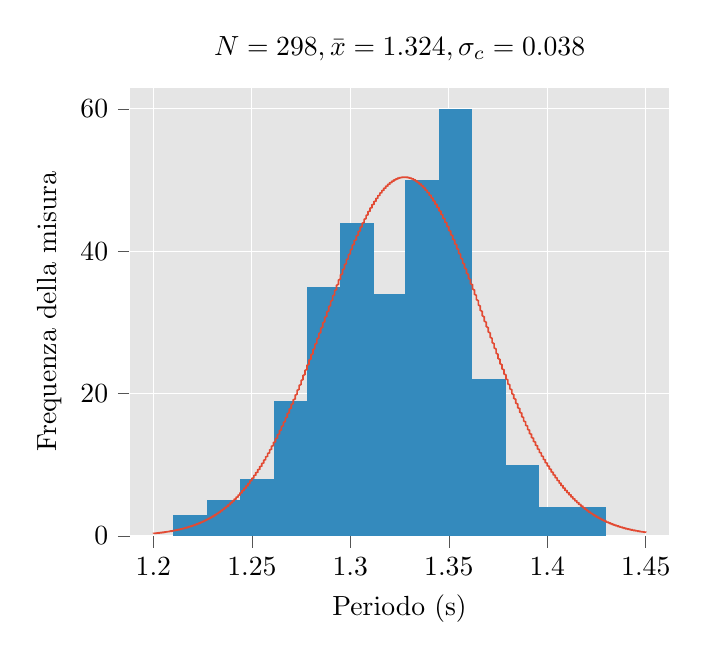 % This file was created by tikzplotlib v0.9.1.
\begin{tikzpicture}

\definecolor{color0}{rgb}{0.204,0.541,0.741}
\definecolor{color1}{rgb}{0.886,0.29,0.2}

\begin{axis}[
axis background/.style={fill=white!89.804!black},
axis line style={white},
tick align=outside,
tick pos=left,
title={\(\displaystyle N=298, \bar{x}=1.324, \sigma_c=0.038\)},
x grid style={white},
xlabel={Periodo (s)},
xmajorgrids,
xmin=1.188, xmax=1.462,
xtick style={color=white!33.333!black},
y grid style={white},
ylabel={Frequenza della misura},
ymajorgrids,
ymin=0, ymax=63,
ytick style={color=white!33.333!black}
]
\draw[draw=none,fill=color0,very thin] (axis cs:1.21,0) rectangle (axis cs:1.227,3);
\draw[draw=none,fill=color0,very thin] (axis cs:1.227,0) rectangle (axis cs:1.244,5);
\draw[draw=none,fill=color0,very thin] (axis cs:1.244,0) rectangle (axis cs:1.261,8);
\draw[draw=none,fill=color0,very thin] (axis cs:1.261,0) rectangle (axis cs:1.278,19);
\draw[draw=none,fill=color0,very thin] (axis cs:1.278,0) rectangle (axis cs:1.295,35);
\draw[draw=none,fill=color0,very thin] (axis cs:1.295,0) rectangle (axis cs:1.312,44);
\draw[draw=none,fill=color0,very thin] (axis cs:1.312,0) rectangle (axis cs:1.328,34);
\draw[draw=none,fill=color0,very thin] (axis cs:1.328,0) rectangle (axis cs:1.345,50);
\draw[draw=none,fill=color0,very thin] (axis cs:1.345,0) rectangle (axis cs:1.362,60);
\draw[draw=none,fill=color0,very thin] (axis cs:1.362,0) rectangle (axis cs:1.379,22);
\draw[draw=none,fill=color0,very thin] (axis cs:1.379,0) rectangle (axis cs:1.396,10);
\draw[draw=none,fill=color0,very thin] (axis cs:1.396,0) rectangle (axis cs:1.413,4);
\draw[draw=none,fill=color0,very thin] (axis cs:1.413,0) rectangle (axis cs:1.43,4);
\addplot [semithick, color1]
table {%
1.2 0.342
1.2 0.348
1.201 0.355
1.201 0.362
1.201 0.369
1.201 0.377
1.202 0.384
1.202 0.391
1.202 0.399
1.202 0.407
1.203 0.415
1.203 0.423
1.203 0.431
1.203 0.439
1.204 0.448
1.204 0.456
1.204 0.465
1.204 0.474
1.205 0.483
1.205 0.492
1.205 0.502
1.205 0.511
1.206 0.521
1.206 0.531
1.206 0.541
1.206 0.551
1.207 0.561
1.207 0.572
1.207 0.583
1.207 0.593
1.208 0.604
1.208 0.616
1.208 0.627
1.208 0.639
1.209 0.651
1.209 0.663
1.209 0.675
1.209 0.687
1.21 0.7
1.21 0.712
1.21 0.725
1.21 0.739
1.211 0.752
1.211 0.766
1.211 0.78
1.211 0.794
1.212 0.808
1.212 0.822
1.212 0.837
1.212 0.852
1.213 0.867
1.213 0.883
1.213 0.899
1.213 0.914
1.214 0.931
1.214 0.947
1.214 0.964
1.214 0.981
1.215 0.998
1.215 1.015
1.215 1.033
1.215 1.051
1.216 1.069
1.216 1.088
1.216 1.107
1.216 1.126
1.217 1.145
1.217 1.165
1.217 1.185
1.217 1.205
1.218 1.226
1.218 1.247
1.218 1.268
1.218 1.289
1.219 1.311
1.219 1.333
1.219 1.356
1.219 1.378
1.22 1.401
1.22 1.425
1.22 1.449
1.22 1.473
1.221 1.497
1.221 1.522
1.221 1.547
1.221 1.573
1.222 1.598
1.222 1.625
1.222 1.651
1.222 1.678
1.223 1.706
1.223 1.733
1.223 1.761
1.223 1.79
1.224 1.819
1.224 1.848
1.224 1.878
1.224 1.908
1.225 1.938
1.225 1.969
1.225 2.0
1.225 2.032
1.226 2.064
1.226 2.097
1.226 2.13
1.226 2.163
1.227 2.197
1.227 2.231
1.227 2.266
1.227 2.301
1.228 2.337
1.228 2.373
1.228 2.41
1.228 2.447
1.229 2.484
1.229 2.523
1.229 2.561
1.229 2.6
1.23 2.64
1.23 2.68
1.23 2.72
1.23 2.761
1.231 2.803
1.231 2.845
1.231 2.887
1.231 2.93
1.232 2.974
1.232 3.018
1.232 3.063
1.232 3.108
1.233 3.154
1.233 3.2
1.233 3.247
1.233 3.294
1.234 3.342
1.234 3.391
1.234 3.44
1.234 3.49
1.235 3.54
1.235 3.591
1.235 3.642
1.235 3.694
1.236 3.747
1.236 3.8
1.236 3.854
1.236 3.909
1.237 3.964
1.237 4.019
1.237 4.076
1.237 4.133
1.238 4.19
1.238 4.249
1.238 4.308
1.238 4.367
1.239 4.427
1.239 4.488
1.239 4.55
1.239 4.612
1.24 4.675
1.24 4.738
1.24 4.803
1.24 4.868
1.241 4.933
1.241 5.0
1.241 5.067
1.241 5.134
1.242 5.203
1.242 5.272
1.242 5.342
1.242 5.412
1.243 5.483
1.243 5.555
1.243 5.628
1.243 5.701
1.244 5.776
1.244 5.85
1.244 5.926
1.244 6.003
1.245 6.08
1.245 6.158
1.245 6.236
1.245 6.316
1.246 6.396
1.246 6.477
1.246 6.559
1.246 6.641
1.247 6.724
1.247 6.808
1.247 6.893
1.247 6.979
1.248 7.065
1.248 7.153
1.248 7.241
1.248 7.33
1.249 7.419
1.249 7.51
1.249 7.601
1.249 7.693
1.25 7.786
1.25 7.88
1.25 7.974
1.25 8.07
1.251 8.166
1.251 8.263
1.251 8.361
1.251 8.459
1.252 8.559
1.252 8.659
1.252 8.76
1.252 8.862
1.253 8.965
1.253 9.069
1.253 9.174
1.253 9.279
1.254 9.385
1.254 9.492
1.254 9.6
1.254 9.709
1.255 9.819
1.255 9.929
1.255 10.041
1.255 10.153
1.256 10.266
1.256 10.38
1.256 10.495
1.256 10.611
1.257 10.727
1.257 10.845
1.257 10.963
1.257 11.082
1.258 11.202
1.258 11.323
1.258 11.445
1.258 11.568
1.259 11.691
1.259 11.815
1.259 11.941
1.259 12.067
1.26 12.194
1.26 12.321
1.26 12.45
1.26 12.58
1.261 12.71
1.261 12.841
1.261 12.973
1.261 13.106
1.262 13.24
1.262 13.375
1.262 13.51
1.262 13.647
1.263 13.784
1.263 13.922
1.263 14.061
1.263 14.2
1.264 14.341
1.264 14.482
1.264 14.625
1.264 14.768
1.265 14.912
1.265 15.056
1.265 15.202
1.265 15.348
1.266 15.495
1.266 15.643
1.266 15.792
1.266 15.942
1.267 16.092
1.267 16.243
1.267 16.395
1.267 16.548
1.268 16.702
1.268 16.856
1.268 17.011
1.268 17.167
1.269 17.323
1.269 17.481
1.269 17.639
1.269 17.798
1.27 17.957
1.27 18.118
1.27 18.279
1.27 18.44
1.271 18.603
1.271 18.766
1.271 18.93
1.271 19.095
1.272 19.26
1.272 19.426
1.272 19.593
1.272 19.76
1.273 19.928
1.273 20.097
1.273 20.266
1.273 20.436
1.274 20.606
1.274 20.778
1.274 20.95
1.274 21.122
1.275 21.295
1.275 21.469
1.275 21.643
1.275 21.818
1.276 21.993
1.276 22.169
1.276 22.345
1.276 22.522
1.277 22.7
1.277 22.878
1.277 23.056
1.277 23.235
1.278 23.415
1.278 23.595
1.278 23.775
1.278 23.956
1.279 24.138
1.279 24.32
1.279 24.502
1.279 24.685
1.28 24.868
1.28 25.051
1.28 25.235
1.28 25.419
1.281 25.604
1.281 25.789
1.281 25.974
1.281 26.16
1.282 26.346
1.282 26.532
1.282 26.718
1.282 26.905
1.283 27.092
1.283 27.28
1.283 27.467
1.283 27.655
1.284 27.843
1.284 28.031
1.284 28.219
1.284 28.408
1.285 28.597
1.285 28.786
1.285 28.975
1.285 29.164
1.286 29.353
1.286 29.542
1.286 29.732
1.286 29.921
1.287 30.111
1.287 30.3
1.287 30.49
1.287 30.679
1.288 30.869
1.288 31.058
1.288 31.248
1.288 31.437
1.289 31.627
1.289 31.816
1.289 32.005
1.289 32.194
1.29 32.383
1.29 32.572
1.29 32.761
1.29 32.949
1.291 33.137
1.291 33.325
1.291 33.513
1.291 33.701
1.292 33.888
1.292 34.075
1.292 34.262
1.292 34.449
1.293 34.635
1.293 34.821
1.293 35.006
1.293 35.191
1.294 35.376
1.294 35.561
1.294 35.745
1.294 35.928
1.295 36.111
1.295 36.294
1.295 36.476
1.295 36.658
1.296 36.839
1.296 37.019
1.296 37.2
1.296 37.379
1.297 37.558
1.297 37.736
1.297 37.914
1.297 38.091
1.298 38.268
1.298 38.443
1.298 38.619
1.298 38.793
1.299 38.967
1.299 39.14
1.299 39.312
1.299 39.483
1.3 39.654
1.3 39.824
1.3 39.993
1.3 40.161
1.301 40.329
1.301 40.495
1.301 40.661
1.301 40.826
1.302 40.99
1.302 41.153
1.302 41.315
1.302 41.476
1.303 41.636
1.303 41.795
1.303 41.953
1.303 42.11
1.304 42.267
1.304 42.422
1.304 42.575
1.304 42.728
1.305 42.88
1.305 43.031
1.305 43.18
1.305 43.329
1.306 43.476
1.306 43.622
1.306 43.767
1.306 43.91
1.307 44.053
1.307 44.194
1.307 44.334
1.307 44.472
1.308 44.61
1.308 44.746
1.308 44.881
1.308 45.014
1.309 45.146
1.309 45.277
1.309 45.406
1.309 45.534
1.31 45.661
1.31 45.786
1.31 45.91
1.31 46.032
1.311 46.153
1.311 46.273
1.311 46.391
1.311 46.507
1.312 46.622
1.312 46.735
1.312 46.847
1.312 46.958
1.313 47.067
1.313 47.174
1.313 47.28
1.313 47.384
1.314 47.486
1.314 47.587
1.314 47.687
1.314 47.784
1.315 47.88
1.315 47.975
1.315 48.067
1.315 48.158
1.316 48.248
1.316 48.335
1.316 48.421
1.316 48.506
1.317 48.588
1.317 48.669
1.317 48.748
1.317 48.825
1.318 48.901
1.318 48.975
1.318 49.047
1.318 49.117
1.319 49.185
1.319 49.252
1.319 49.317
1.319 49.38
1.32 49.441
1.32 49.501
1.32 49.558
1.32 49.614
1.321 49.668
1.321 49.72
1.321 49.77
1.321 49.818
1.322 49.865
1.322 49.909
1.322 49.952
1.322 49.993
1.323 50.031
1.323 50.068
1.323 50.104
1.323 50.137
1.324 50.168
1.324 50.197
1.324 50.225
1.324 50.25
1.325 50.274
1.325 50.296
1.325 50.315
1.325 50.333
1.326 50.349
1.326 50.363
1.326 50.375
1.326 50.385
1.327 50.394
1.327 50.4
1.327 50.404
1.327 50.407
1.328 50.407
1.328 50.405
1.328 50.402
1.328 50.397
1.329 50.389
1.329 50.38
1.329 50.369
1.329 50.356
1.33 50.341
1.33 50.324
1.33 50.305
1.33 50.284
1.331 50.261
1.331 50.237
1.331 50.21
1.331 50.182
1.332 50.151
1.332 50.119
1.332 50.085
1.332 50.048
1.333 50.01
1.333 49.97
1.333 49.929
1.333 49.885
1.334 49.839
1.334 49.792
1.334 49.743
1.334 49.691
1.335 49.638
1.335 49.584
1.335 49.527
1.335 49.468
1.336 49.408
1.336 49.346
1.336 49.282
1.336 49.216
1.337 49.148
1.337 49.079
1.337 49.008
1.337 48.935
1.338 48.86
1.338 48.783
1.338 48.705
1.338 48.625
1.339 48.543
1.339 48.46
1.339 48.375
1.339 48.288
1.34 48.199
1.34 48.109
1.34 48.017
1.34 47.923
1.341 47.828
1.341 47.731
1.341 47.632
1.341 47.532
1.342 47.43
1.342 47.327
1.342 47.222
1.342 47.115
1.343 47.007
1.343 46.898
1.343 46.786
1.343 46.674
1.344 46.559
1.344 46.443
1.344 46.326
1.344 46.207
1.345 46.087
1.345 45.965
1.345 45.842
1.345 45.718
1.346 45.592
1.346 45.464
1.346 45.336
1.346 45.206
1.347 45.074
1.347 44.941
1.347 44.807
1.347 44.672
1.348 44.535
1.348 44.397
1.348 44.257
1.348 44.117
1.349 43.975
1.349 43.832
1.349 43.688
1.349 43.542
1.35 43.395
1.35 43.248
1.35 43.099
1.35 42.948
1.351 42.797
1.351 42.645
1.351 42.491
1.351 42.337
1.352 42.181
1.352 42.025
1.352 41.867
1.352 41.708
1.353 41.549
1.353 41.388
1.353 41.226
1.353 41.064
1.354 40.9
1.354 40.736
1.354 40.571
1.354 40.404
1.355 40.237
1.355 40.069
1.355 39.901
1.355 39.731
1.356 39.561
1.356 39.39
1.356 39.218
1.356 39.045
1.357 38.872
1.357 38.698
1.357 38.523
1.357 38.347
1.358 38.171
1.358 37.994
1.358 37.817
1.358 37.639
1.359 37.46
1.359 37.281
1.359 37.101
1.359 36.921
1.36 36.74
1.36 36.558
1.36 36.376
1.36 36.194
1.361 36.011
1.361 35.828
1.361 35.644
1.361 35.46
1.362 35.275
1.362 35.09
1.362 34.905
1.362 34.719
1.363 34.533
1.363 34.347
1.363 34.16
1.363 33.973
1.364 33.786
1.364 33.598
1.364 33.41
1.364 33.222
1.365 33.034
1.365 32.846
1.365 32.657
1.365 32.469
1.366 32.28
1.366 32.091
1.366 31.901
1.366 31.712
1.367 31.523
1.367 31.333
1.367 31.144
1.367 30.954
1.368 30.765
1.368 30.575
1.368 30.386
1.368 30.196
1.369 30.007
1.369 29.817
1.369 29.628
1.369 29.439
1.37 29.249
1.37 29.06
1.37 28.871
1.37 28.682
1.371 28.493
1.371 28.305
1.371 28.116
1.371 27.928
1.372 27.74
1.372 27.552
1.372 27.364
1.372 27.177
1.373 26.99
1.373 26.803
1.373 26.616
1.373 26.43
1.374 26.244
1.374 26.058
1.374 25.873
1.374 25.688
1.375 25.503
1.375 25.318
1.375 25.134
1.375 24.951
1.376 24.767
1.376 24.585
1.376 24.402
1.376 24.22
1.377 24.038
1.377 23.857
1.377 23.677
1.377 23.496
1.378 23.317
1.378 23.137
1.378 22.959
1.378 22.78
1.379 22.603
1.379 22.425
1.379 22.249
1.379 22.072
1.38 21.897
1.38 21.722
1.38 21.547
1.38 21.373
1.381 21.2
1.381 21.027
1.381 20.855
1.381 20.684
1.382 20.513
1.382 20.343
1.382 20.173
1.382 20.004
1.383 19.836
1.383 19.668
1.383 19.501
1.383 19.335
1.384 19.169
1.384 19.004
1.384 18.84
1.384 18.677
1.385 18.514
1.385 18.352
1.385 18.19
1.385 18.03
1.386 17.87
1.386 17.711
1.386 17.552
1.386 17.394
1.387 17.237
1.387 17.081
1.387 16.926
1.387 16.771
1.388 16.617
1.388 16.464
1.388 16.312
1.388 16.16
1.389 16.01
1.389 15.86
1.389 15.711
1.389 15.562
1.39 15.415
1.39 15.268
1.39 15.122
1.39 14.977
1.391 14.833
1.391 14.689
1.391 14.547
1.391 14.405
1.392 14.264
1.392 14.124
1.392 13.985
1.392 13.846
1.393 13.709
1.393 13.572
1.393 13.436
1.393 13.301
1.394 13.167
1.394 13.033
1.394 12.901
1.394 12.769
1.395 12.638
1.395 12.509
1.395 12.379
1.395 12.251
1.396 12.124
1.396 11.997
1.396 11.872
1.396 11.747
1.397 11.623
1.397 11.5
1.397 11.378
1.397 11.257
1.398 11.136
1.398 11.017
1.398 10.898
1.398 10.78
1.399 10.663
1.399 10.547
1.399 10.432
1.399 10.318
1.4 10.204
1.4 10.091
1.4 9.98
1.4 9.869
1.401 9.759
1.401 9.649
1.401 9.541
1.401 9.434
1.402 9.327
1.402 9.221
1.402 9.116
1.402 9.012
1.403 8.909
1.403 8.806
1.403 8.705
1.403 8.604
1.404 8.504
1.404 8.405
1.404 8.307
1.404 8.209
1.405 8.113
1.405 8.017
1.405 7.922
1.405 7.828
1.406 7.735
1.406 7.642
1.406 7.551
1.406 7.46
1.407 7.37
1.407 7.281
1.407 7.192
1.407 7.105
1.408 7.018
1.408 6.932
1.408 6.847
1.408 6.762
1.409 6.679
1.409 6.596
1.409 6.514
1.409 6.432
1.41 6.352
1.41 6.272
1.41 6.193
1.41 6.115
1.411 6.037
1.411 5.961
1.411 5.885
1.411 5.809
1.412 5.735
1.412 5.661
1.412 5.588
1.412 5.516
1.413 5.444
1.413 5.373
1.413 5.303
1.413 5.234
1.414 5.165
1.414 5.097
1.414 5.03
1.414 4.963
1.415 4.897
1.415 4.832
1.415 4.767
1.415 4.704
1.416 4.64
1.416 4.578
1.416 4.516
1.416 4.455
1.417 4.394
1.417 4.335
1.417 4.275
1.417 4.217
1.418 4.159
1.418 4.102
1.418 4.045
1.418 3.989
1.419 3.933
1.419 3.879
1.419 3.825
1.419 3.771
1.42 3.718
1.42 3.666
1.42 3.614
1.42 3.563
1.421 3.512
1.421 3.462
1.421 3.413
1.421 3.364
1.422 3.316
1.422 3.268
1.422 3.221
1.422 3.174
1.423 3.128
1.423 3.083
1.423 3.038
1.423 2.994
1.424 2.95
1.424 2.907
1.424 2.864
1.424 2.822
1.425 2.78
1.425 2.739
1.425 2.698
1.425 2.658
1.426 2.618
1.426 2.579
1.426 2.54
1.426 2.502
1.427 2.464
1.427 2.427
1.427 2.39
1.427 2.353
1.428 2.317
1.428 2.282
1.428 2.247
1.428 2.213
1.429 2.178
1.429 2.145
1.429 2.112
1.429 2.079
1.43 2.047
1.43 2.015
1.43 1.983
1.43 1.952
1.431 1.921
1.431 1.891
1.431 1.861
1.431 1.832
1.432 1.803
1.432 1.774
1.432 1.746
1.432 1.718
1.433 1.691
1.433 1.663
1.433 1.637
1.433 1.61
1.434 1.584
1.434 1.559
1.434 1.533
1.434 1.508
1.435 1.484
1.435 1.459
1.435 1.436
1.435 1.412
1.436 1.389
1.436 1.366
1.436 1.343
1.436 1.321
1.437 1.299
1.437 1.277
1.437 1.256
1.437 1.235
1.438 1.214
1.438 1.194
1.438 1.174
1.438 1.154
1.439 1.135
1.439 1.115
1.439 1.096
1.439 1.078
1.44 1.059
1.44 1.041
1.44 1.023
1.44 1.006
1.441 0.988
1.441 0.971
1.441 0.955
1.441 0.938
1.442 0.922
1.442 0.906
1.442 0.89
1.442 0.874
1.443 0.859
1.443 0.844
1.443 0.829
1.443 0.814
1.444 0.8
1.444 0.786
1.444 0.772
1.444 0.758
1.445 0.745
1.445 0.731
1.445 0.718
1.445 0.705
1.446 0.693
1.446 0.68
1.446 0.668
1.446 0.656
1.447 0.644
1.447 0.632
1.447 0.621
1.447 0.61
1.448 0.598
1.448 0.587
1.448 0.577
1.448 0.566
1.449 0.556
1.449 0.545
1.449 0.535
1.449 0.525
1.45 0.516
1.45 0.506
};
\end{axis}

\end{tikzpicture}
